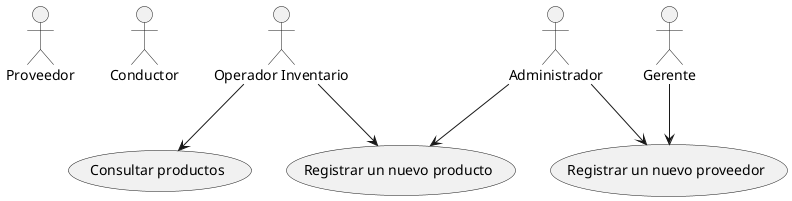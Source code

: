 @startuml
top to bottom direction

:Proveedor:
:Conductor:
:Operador Inventario: as Operador
:Administrador:
:Gerente:

Operador --> (Registrar un nuevo producto)
Operador --> (Consultar productos)
Administrador --> (Registrar un nuevo producto)
Administrador --> (Registrar un nuevo proveedor)
Gerente --> (Registrar un nuevo proveedor)

@enduml
